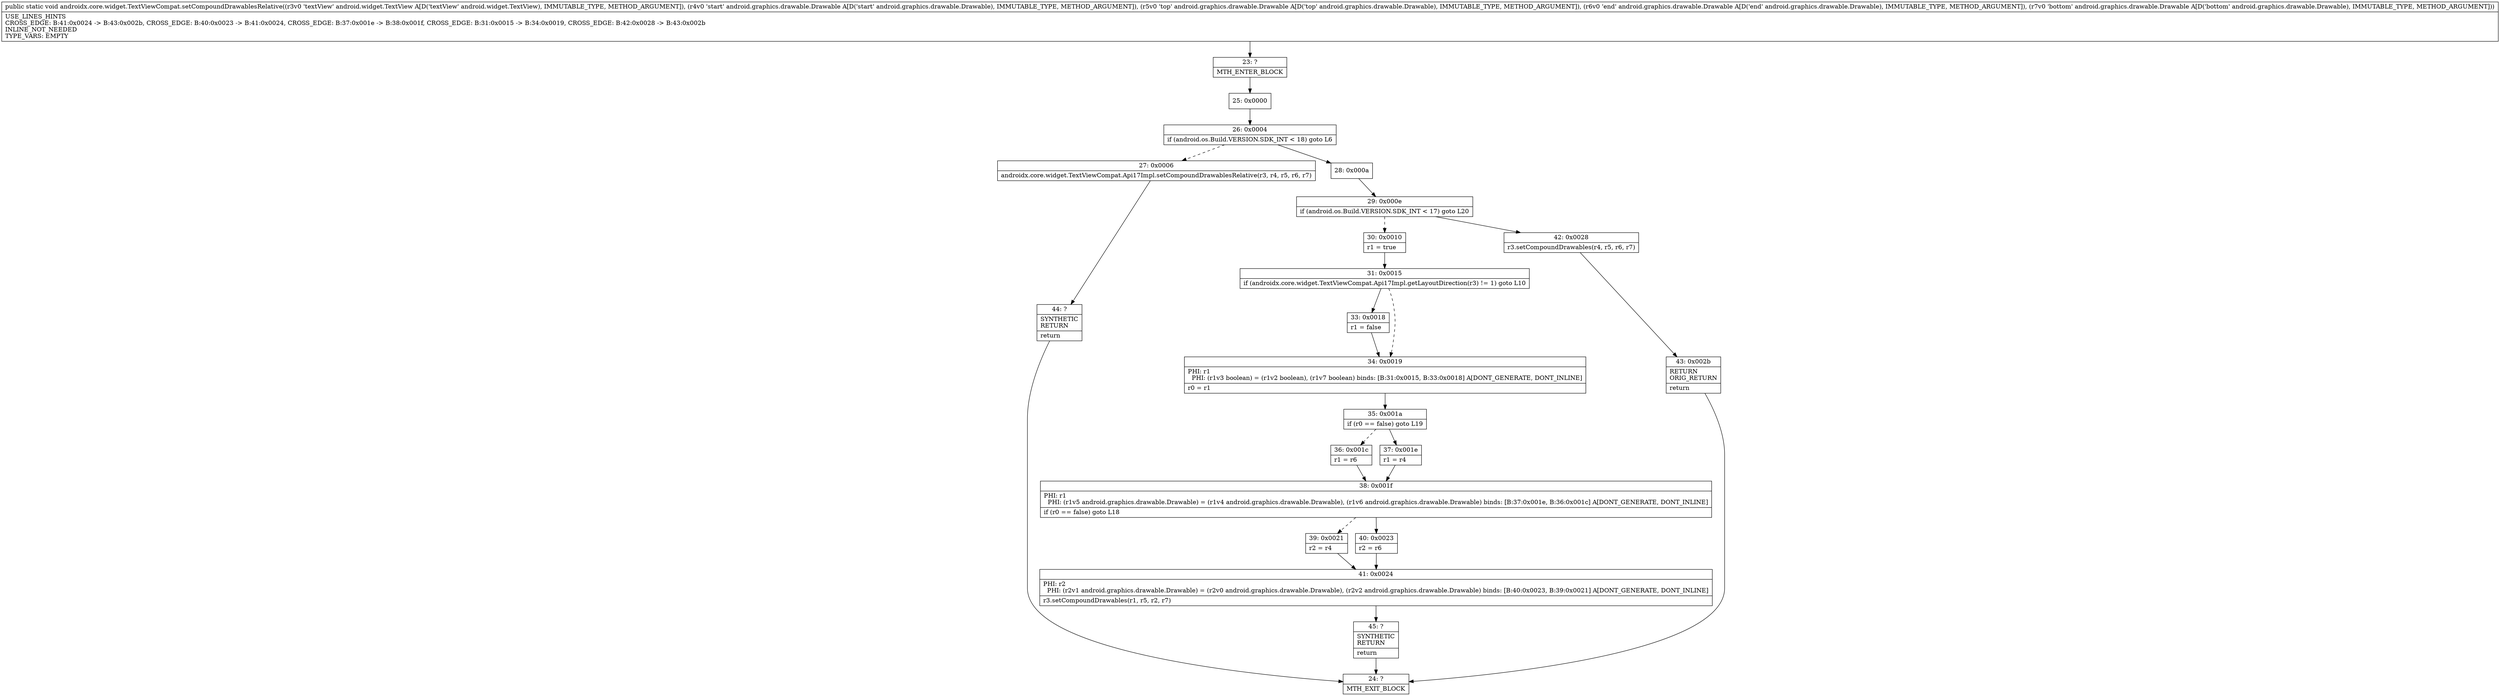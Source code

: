 digraph "CFG forandroidx.core.widget.TextViewCompat.setCompoundDrawablesRelative(Landroid\/widget\/TextView;Landroid\/graphics\/drawable\/Drawable;Landroid\/graphics\/drawable\/Drawable;Landroid\/graphics\/drawable\/Drawable;Landroid\/graphics\/drawable\/Drawable;)V" {
Node_23 [shape=record,label="{23\:\ ?|MTH_ENTER_BLOCK\l}"];
Node_25 [shape=record,label="{25\:\ 0x0000}"];
Node_26 [shape=record,label="{26\:\ 0x0004|if (android.os.Build.VERSION.SDK_INT \< 18) goto L6\l}"];
Node_27 [shape=record,label="{27\:\ 0x0006|androidx.core.widget.TextViewCompat.Api17Impl.setCompoundDrawablesRelative(r3, r4, r5, r6, r7)\l}"];
Node_44 [shape=record,label="{44\:\ ?|SYNTHETIC\lRETURN\l|return\l}"];
Node_24 [shape=record,label="{24\:\ ?|MTH_EXIT_BLOCK\l}"];
Node_28 [shape=record,label="{28\:\ 0x000a}"];
Node_29 [shape=record,label="{29\:\ 0x000e|if (android.os.Build.VERSION.SDK_INT \< 17) goto L20\l}"];
Node_30 [shape=record,label="{30\:\ 0x0010|r1 = true\l}"];
Node_31 [shape=record,label="{31\:\ 0x0015|if (androidx.core.widget.TextViewCompat.Api17Impl.getLayoutDirection(r3) != 1) goto L10\l}"];
Node_33 [shape=record,label="{33\:\ 0x0018|r1 = false\l}"];
Node_34 [shape=record,label="{34\:\ 0x0019|PHI: r1 \l  PHI: (r1v3 boolean) = (r1v2 boolean), (r1v7 boolean) binds: [B:31:0x0015, B:33:0x0018] A[DONT_GENERATE, DONT_INLINE]\l|r0 = r1\l}"];
Node_35 [shape=record,label="{35\:\ 0x001a|if (r0 == false) goto L19\l}"];
Node_36 [shape=record,label="{36\:\ 0x001c|r1 = r6\l}"];
Node_38 [shape=record,label="{38\:\ 0x001f|PHI: r1 \l  PHI: (r1v5 android.graphics.drawable.Drawable) = (r1v4 android.graphics.drawable.Drawable), (r1v6 android.graphics.drawable.Drawable) binds: [B:37:0x001e, B:36:0x001c] A[DONT_GENERATE, DONT_INLINE]\l|if (r0 == false) goto L18\l}"];
Node_39 [shape=record,label="{39\:\ 0x0021|r2 = r4\l}"];
Node_41 [shape=record,label="{41\:\ 0x0024|PHI: r2 \l  PHI: (r2v1 android.graphics.drawable.Drawable) = (r2v0 android.graphics.drawable.Drawable), (r2v2 android.graphics.drawable.Drawable) binds: [B:40:0x0023, B:39:0x0021] A[DONT_GENERATE, DONT_INLINE]\l|r3.setCompoundDrawables(r1, r5, r2, r7)\l}"];
Node_45 [shape=record,label="{45\:\ ?|SYNTHETIC\lRETURN\l|return\l}"];
Node_40 [shape=record,label="{40\:\ 0x0023|r2 = r6\l}"];
Node_37 [shape=record,label="{37\:\ 0x001e|r1 = r4\l}"];
Node_42 [shape=record,label="{42\:\ 0x0028|r3.setCompoundDrawables(r4, r5, r6, r7)\l}"];
Node_43 [shape=record,label="{43\:\ 0x002b|RETURN\lORIG_RETURN\l|return\l}"];
MethodNode[shape=record,label="{public static void androidx.core.widget.TextViewCompat.setCompoundDrawablesRelative((r3v0 'textView' android.widget.TextView A[D('textView' android.widget.TextView), IMMUTABLE_TYPE, METHOD_ARGUMENT]), (r4v0 'start' android.graphics.drawable.Drawable A[D('start' android.graphics.drawable.Drawable), IMMUTABLE_TYPE, METHOD_ARGUMENT]), (r5v0 'top' android.graphics.drawable.Drawable A[D('top' android.graphics.drawable.Drawable), IMMUTABLE_TYPE, METHOD_ARGUMENT]), (r6v0 'end' android.graphics.drawable.Drawable A[D('end' android.graphics.drawable.Drawable), IMMUTABLE_TYPE, METHOD_ARGUMENT]), (r7v0 'bottom' android.graphics.drawable.Drawable A[D('bottom' android.graphics.drawable.Drawable), IMMUTABLE_TYPE, METHOD_ARGUMENT]))  | USE_LINES_HINTS\lCROSS_EDGE: B:41:0x0024 \-\> B:43:0x002b, CROSS_EDGE: B:40:0x0023 \-\> B:41:0x0024, CROSS_EDGE: B:37:0x001e \-\> B:38:0x001f, CROSS_EDGE: B:31:0x0015 \-\> B:34:0x0019, CROSS_EDGE: B:42:0x0028 \-\> B:43:0x002b\lINLINE_NOT_NEEDED\lTYPE_VARS: EMPTY\l}"];
MethodNode -> Node_23;Node_23 -> Node_25;
Node_25 -> Node_26;
Node_26 -> Node_27[style=dashed];
Node_26 -> Node_28;
Node_27 -> Node_44;
Node_44 -> Node_24;
Node_28 -> Node_29;
Node_29 -> Node_30[style=dashed];
Node_29 -> Node_42;
Node_30 -> Node_31;
Node_31 -> Node_33;
Node_31 -> Node_34[style=dashed];
Node_33 -> Node_34;
Node_34 -> Node_35;
Node_35 -> Node_36[style=dashed];
Node_35 -> Node_37;
Node_36 -> Node_38;
Node_38 -> Node_39[style=dashed];
Node_38 -> Node_40;
Node_39 -> Node_41;
Node_41 -> Node_45;
Node_45 -> Node_24;
Node_40 -> Node_41;
Node_37 -> Node_38;
Node_42 -> Node_43;
Node_43 -> Node_24;
}

